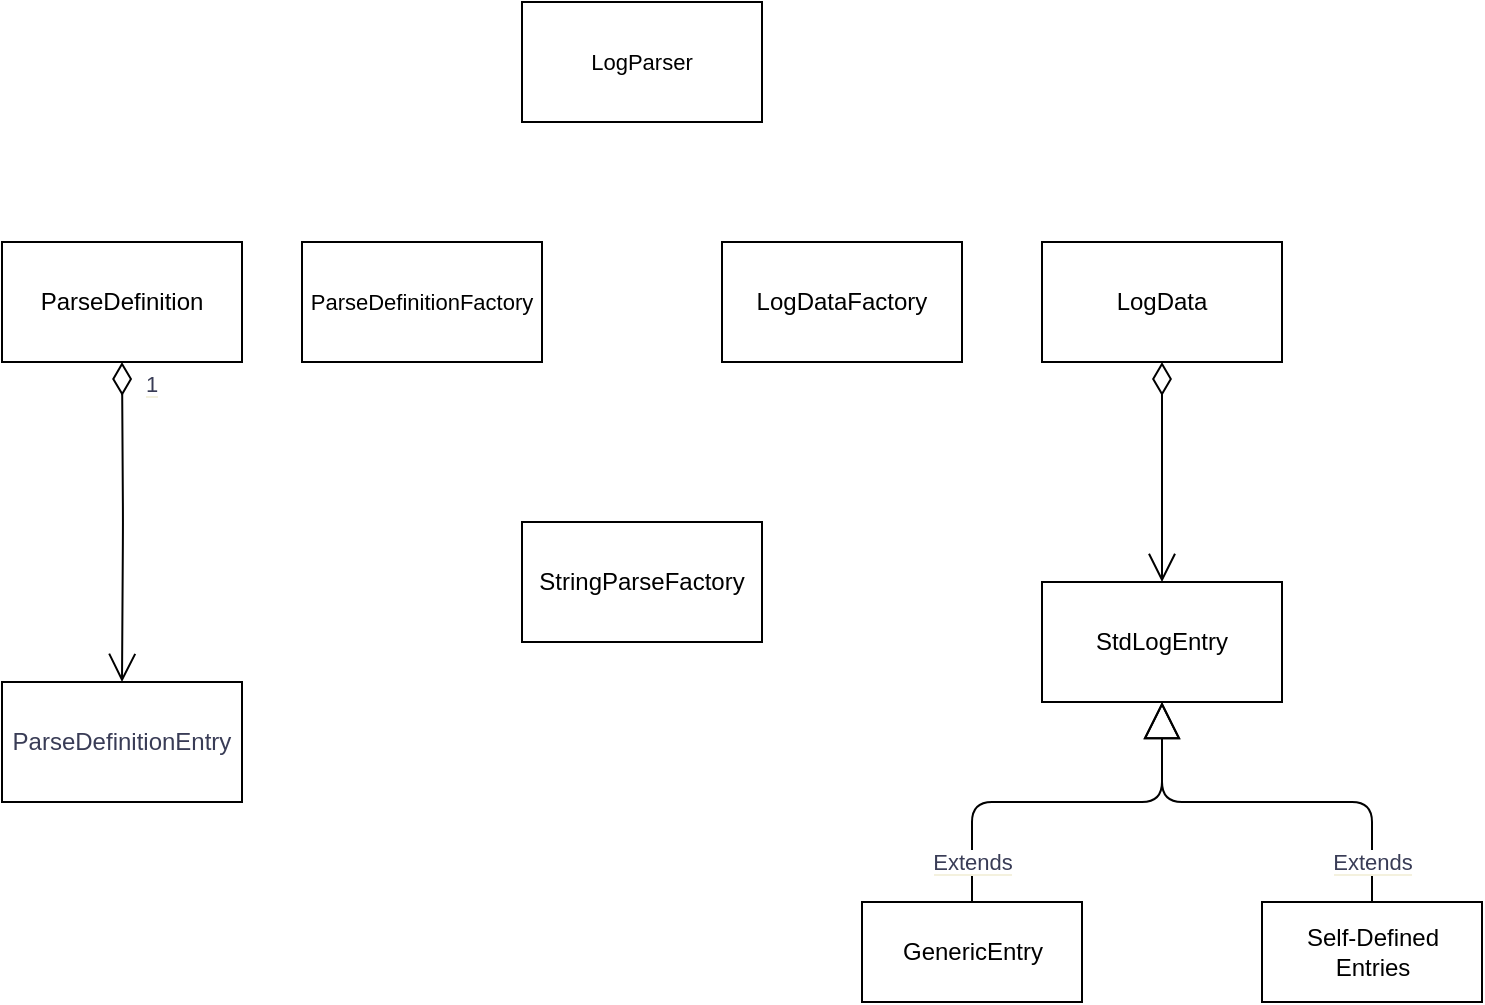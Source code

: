 <mxfile version="14.5.1" type="device" pages="2"><diagram id="GF7U1PxuMcIbTAeL1bwN" name="Classes"><mxGraphModel dx="1106" dy="822" grid="1" gridSize="10" guides="1" tooltips="1" connect="1" arrows="1" fold="1" page="1" pageScale="1" pageWidth="850" pageHeight="1100" background="#FFFFFF" math="0" shadow="0"><root><mxCell id="0"/><mxCell id="1" parent="0"/><mxCell id="3esVAuNI5rKfL7CeLyRI-1" value="ParseDefinition" style="rounded=0;whiteSpace=wrap;html=1;" parent="1" vertex="1"><mxGeometry x="70" y="190" width="120" height="60" as="geometry"/></mxCell><mxCell id="3esVAuNI5rKfL7CeLyRI-4" value="ParseDefinitionEntry" style="rounded=0;whiteSpace=wrap;html=1;fontColor=#393C56;fillColor=#FFFFFF;" parent="1" vertex="1"><mxGeometry x="70" y="410" width="120" height="60" as="geometry"/></mxCell><mxCell id="3esVAuNI5rKfL7CeLyRI-5" value="1" style="endArrow=open;html=1;endSize=12;startArrow=diamondThin;startSize=14;startFill=0;edgeStyle=orthogonalEdgeStyle;align=left;verticalAlign=bottom;exitX=0.5;exitY=1;exitDx=0;exitDy=0;labelBackgroundColor=#F4F1DE;fontColor=#393C56;" parent="1" source="3esVAuNI5rKfL7CeLyRI-9" target="3esVAuNI5rKfL7CeLyRI-10" edge="1"><mxGeometry x="-1" y="3" relative="1" as="geometry"><mxPoint x="560" y="530" as="sourcePoint"/><mxPoint x="720" y="530" as="targetPoint"/></mxGeometry></mxCell><mxCell id="3esVAuNI5rKfL7CeLyRI-7" value="&lt;span style=&quot;background-color: rgb(255 , 255 , 255)&quot;&gt;1&lt;/span&gt;" style="endArrow=open;html=1;endSize=12;startArrow=diamondThin;startSize=14;startFill=0;edgeStyle=orthogonalEdgeStyle;align=left;verticalAlign=bottom;entryX=0.5;entryY=0;entryDx=0;entryDy=0;labelBackgroundColor=#F4F1DE;fontColor=#393C56;" parent="1" target="3esVAuNI5rKfL7CeLyRI-4" edge="1"><mxGeometry x="-0.75" y="10" relative="1" as="geometry"><mxPoint x="130" y="250" as="sourcePoint"/><mxPoint x="290" y="250" as="targetPoint"/><mxPoint as="offset"/></mxGeometry></mxCell><mxCell id="3esVAuNI5rKfL7CeLyRI-8" value="StringParseFactory" style="rounded=0;whiteSpace=wrap;html=1;" parent="1" vertex="1"><mxGeometry x="330" y="330" width="120" height="60" as="geometry"/></mxCell><mxCell id="3esVAuNI5rKfL7CeLyRI-9" value="LogData" style="rounded=0;whiteSpace=wrap;html=1;" parent="1" vertex="1"><mxGeometry x="590" y="190" width="120" height="60" as="geometry"/></mxCell><mxCell id="3esVAuNI5rKfL7CeLyRI-10" value="StdLogEntry" style="rounded=0;whiteSpace=wrap;html=1;" parent="1" vertex="1"><mxGeometry x="590" y="360" width="120" height="60" as="geometry"/></mxCell><mxCell id="3esVAuNI5rKfL7CeLyRI-11" value="&lt;span style=&quot;background-color: rgb(255 , 255 , 255)&quot;&gt;Extends&lt;/span&gt;" style="endArrow=block;endSize=16;endFill=0;html=1;entryX=0.5;entryY=1;entryDx=0;entryDy=0;exitX=0.5;exitY=0;exitDx=0;exitDy=0;edgeStyle=orthogonalEdgeStyle;labelBackgroundColor=#F4F1DE;fontColor=#393C56;" parent="1" source="3esVAuNI5rKfL7CeLyRI-13" target="3esVAuNI5rKfL7CeLyRI-10" edge="1"><mxGeometry x="-0.805" width="160" relative="1" as="geometry"><mxPoint x="580" y="530" as="sourcePoint"/><mxPoint x="720" y="530" as="targetPoint"/><mxPoint as="offset"/></mxGeometry></mxCell><mxCell id="3esVAuNI5rKfL7CeLyRI-12" value="GenericEntry" style="html=1;" parent="1" vertex="1"><mxGeometry x="500" y="520" width="110" height="50" as="geometry"/></mxCell><mxCell id="3esVAuNI5rKfL7CeLyRI-13" value="Self-Defined &lt;br&gt;Entries" style="html=1;" parent="1" vertex="1"><mxGeometry x="700" y="520" width="110" height="50" as="geometry"/></mxCell><mxCell id="3esVAuNI5rKfL7CeLyRI-16" value="&lt;span style=&quot;background-color: rgb(255 , 255 , 255)&quot;&gt;Extends&lt;/span&gt;" style="endArrow=block;endSize=16;endFill=0;html=1;exitX=0.5;exitY=0;exitDx=0;exitDy=0;edgeStyle=orthogonalEdgeStyle;labelBackgroundColor=#F4F1DE;fontColor=#393C56;" parent="1" source="3esVAuNI5rKfL7CeLyRI-12" edge="1"><mxGeometry x="-0.795" width="160" relative="1" as="geometry"><mxPoint x="765" y="530" as="sourcePoint"/><mxPoint x="650" y="420" as="targetPoint"/><Array as="points"><mxPoint x="555" y="470"/><mxPoint x="650" y="470"/></Array><mxPoint as="offset"/></mxGeometry></mxCell><mxCell id="TdK94imFUNZyAdLY62Pe-1" value="LogDataFactory" style="rounded=0;whiteSpace=wrap;html=1;" vertex="1" parent="1"><mxGeometry x="430" y="190" width="120" height="60" as="geometry"/></mxCell><mxCell id="zzXbPnh0_n_hrCKqK9TP-1" value="ParseDefinitionFactory" style="rounded=0;whiteSpace=wrap;html=1;labelBackgroundColor=#FFFFFF;strokeColor=#000000;fillColor=#FFFFFF;fontSize=11;align=center;" vertex="1" parent="1"><mxGeometry x="220" y="190" width="120" height="60" as="geometry"/></mxCell><mxCell id="zzXbPnh0_n_hrCKqK9TP-2" value="LogParser" style="rounded=0;whiteSpace=wrap;html=1;labelBackgroundColor=#FFFFFF;strokeColor=#000000;fillColor=#FFFFFF;fontSize=11;align=center;" vertex="1" parent="1"><mxGeometry x="330" y="70" width="120" height="60" as="geometry"/></mxCell></root></mxGraphModel></diagram><diagram id="LirX-YWR1LI0kx1sx8zC" name="Processes"><mxGraphModel dx="1106" dy="822" grid="1" gridSize="10" guides="1" tooltips="1" connect="1" arrows="1" fold="1" page="1" pageScale="1" pageWidth="827" pageHeight="1169" background="#FFFFFF" math="0" shadow="0"><root><mxCell id="dgaH53lybmkEFGB52cs7-0"/><mxCell id="dgaH53lybmkEFGB52cs7-1" parent="dgaH53lybmkEFGB52cs7-0"/><mxCell id="dgaH53lybmkEFGB52cs7-28" style="edgeStyle=orthogonalEdgeStyle;rounded=0;orthogonalLoop=1;jettySize=auto;html=1;exitX=1;exitY=0.5;exitDx=0;exitDy=0;entryX=0;entryY=0.25;entryDx=0;entryDy=0;labelBackgroundColor=#FFFFFF;fontColor=#393C56;" parent="dgaH53lybmkEFGB52cs7-1" source="dgaH53lybmkEFGB52cs7-22" target="dgaH53lybmkEFGB52cs7-27" edge="1"><mxGeometry relative="1" as="geometry"/></mxCell><mxCell id="FXQAlGXq-PYeFnHcnt1Y-21" value="export" style="edgeStyle=orthogonalEdgeStyle;rounded=0;orthogonalLoop=1;jettySize=auto;html=1;exitX=1;exitY=0.25;exitDx=0;exitDy=0;entryX=0.009;entryY=0.413;entryDx=0;entryDy=0;entryPerimeter=0;dashed=1;labelBackgroundColor=#FFFFFF;strokeColor=#000000;fontSize=11;" edge="1" parent="dgaH53lybmkEFGB52cs7-1" source="dgaH53lybmkEFGB52cs7-22" target="FXQAlGXq-PYeFnHcnt1Y-19"><mxGeometry relative="1" as="geometry"/></mxCell><mxCell id="dgaH53lybmkEFGB52cs7-22" value="Parse Definition" style="rounded=0;whiteSpace=wrap;html=1;shadow=1;labelBackgroundColor=#FFFFFF;" parent="dgaH53lybmkEFGB52cs7-1" vertex="1"><mxGeometry x="260" y="130" width="120" height="60" as="geometry"/></mxCell><mxCell id="dgaH53lybmkEFGB52cs7-45" style="edgeStyle=orthogonalEdgeStyle;rounded=0;orthogonalLoop=1;jettySize=auto;html=1;exitX=1;exitY=0.5;exitDx=0;exitDy=0;entryX=0;entryY=0.5;entryDx=0;entryDy=0;fontColor=#393C56;labelBackgroundColor=#FFFFFF;" parent="dgaH53lybmkEFGB52cs7-1" source="dgaH53lybmkEFGB52cs7-27" target="dgaH53lybmkEFGB52cs7-42" edge="1"><mxGeometry relative="1" as="geometry"/></mxCell><mxCell id="dgaH53lybmkEFGB52cs7-27" value="LogDataFactory" style="rounded=0;whiteSpace=wrap;html=1;shadow=1;labelBackgroundColor=#FFFFFF;" parent="dgaH53lybmkEFGB52cs7-1" vertex="1"><mxGeometry x="440" y="227" width="120" height="60" as="geometry"/></mxCell><mxCell id="dgaH53lybmkEFGB52cs7-35" value="Group By &lt;br&gt;Definition Entry" style="edgeStyle=orthogonalEdgeStyle;rounded=0;orthogonalLoop=1;jettySize=auto;html=1;exitX=1;exitY=0.5;exitDx=0;exitDy=0;entryX=0;entryY=0.5;entryDx=0;entryDy=0;entryPerimeter=0;fontColor=#393C56;labelBackgroundColor=#FFFFFF;" parent="dgaH53lybmkEFGB52cs7-1" source="dgaH53lybmkEFGB52cs7-42" target="dgaH53lybmkEFGB52cs7-34" edge="1"><mxGeometry relative="1" as="geometry"><mxPoint x="700" y="260" as="sourcePoint"/></mxGeometry></mxCell><mxCell id="dgaH53lybmkEFGB52cs7-32" style="edgeStyle=orthogonalEdgeStyle;rounded=0;orthogonalLoop=1;jettySize=auto;html=1;exitX=0.5;exitY=1;exitDx=0;exitDy=0;labelBackgroundColor=#FFFFFF;fontColor=#393C56;" parent="dgaH53lybmkEFGB52cs7-1" edge="1"><mxGeometry relative="1" as="geometry"><mxPoint x="680" y="292" as="sourcePoint"/><mxPoint x="680" y="292" as="targetPoint"/></mxGeometry></mxCell><mxCell id="dgaH53lybmkEFGB52cs7-34" value="Group By" style="strokeWidth=2;html=1;shape=mxgraph.flowchart.terminator;whiteSpace=wrap;shadow=1;labelBackgroundColor=#FFFFFF;" parent="dgaH53lybmkEFGB52cs7-1" vertex="1"><mxGeometry x="850" y="110" width="100" height="60" as="geometry"/></mxCell><mxCell id="FXQAlGXq-PYeFnHcnt1Y-17" value="&lt;font style=&quot;font-size: 11px&quot;&gt;Filter By &lt;br&gt;Definition Entry&lt;/font&gt;" style="edgeStyle=orthogonalEdgeStyle;rounded=0;orthogonalLoop=1;jettySize=auto;html=1;exitX=1;exitY=0.5;exitDx=0;exitDy=0;entryX=0;entryY=0.5;entryDx=0;entryDy=0;entryPerimeter=0;labelBackgroundColor=#FFFFFF;strokeColor=#000000;fontSize=12;" edge="1" parent="dgaH53lybmkEFGB52cs7-1" source="dgaH53lybmkEFGB52cs7-42" target="FXQAlGXq-PYeFnHcnt1Y-16"><mxGeometry relative="1" as="geometry"/></mxCell><mxCell id="dgaH53lybmkEFGB52cs7-42" value="LogData" style="rounded=0;whiteSpace=wrap;html=1;shadow=1;labelBackgroundColor=#FFFFFF;" parent="dgaH53lybmkEFGB52cs7-1" vertex="1"><mxGeometry x="600" y="227" width="120" height="60" as="geometry"/></mxCell><mxCell id="dgaH53lybmkEFGB52cs7-44" style="edgeStyle=orthogonalEdgeStyle;rounded=0;orthogonalLoop=1;jettySize=auto;html=1;entryX=0;entryY=0.75;entryDx=0;entryDy=0;fontColor=#393C56;labelBackgroundColor=#FFFFFF;exitX=1;exitY=0.382;exitDx=0;exitDy=0;exitPerimeter=0;" parent="dgaH53lybmkEFGB52cs7-1" source="FXQAlGXq-PYeFnHcnt1Y-4" target="dgaH53lybmkEFGB52cs7-27" edge="1"><mxGeometry relative="1" as="geometry"><mxPoint x="360" y="365" as="sourcePoint"/></mxGeometry></mxCell><mxCell id="ZcS6aGmG_2TChDtmGan3-1" style="edgeStyle=orthogonalEdgeStyle;rounded=0;orthogonalLoop=1;jettySize=auto;html=1;exitX=1;exitY=0.5;exitDx=0;exitDy=0;entryX=0;entryY=0.25;entryDx=0;entryDy=0;labelBackgroundColor=#FFFFFF;fontColor=#393C56;" edge="1" parent="dgaH53lybmkEFGB52cs7-1" source="ZcS6aGmG_2TChDtmGan3-2" target="ZcS6aGmG_2TChDtmGan3-8"><mxGeometry relative="1" as="geometry"/></mxCell><mxCell id="FXQAlGXq-PYeFnHcnt1Y-20" value="export" style="edgeStyle=orthogonalEdgeStyle;rounded=0;orthogonalLoop=1;jettySize=auto;html=1;exitX=1;exitY=0.25;exitDx=0;exitDy=0;entryX=0;entryY=0.5;entryDx=0;entryDy=0;dashed=1;labelBackgroundColor=#FFFFFF;strokeColor=#000000;fontSize=11;" edge="1" parent="dgaH53lybmkEFGB52cs7-1" source="ZcS6aGmG_2TChDtmGan3-2" target="FXQAlGXq-PYeFnHcnt1Y-18"><mxGeometry relative="1" as="geometry"/></mxCell><mxCell id="ZcS6aGmG_2TChDtmGan3-2" value="Parse Definition" style="rounded=0;whiteSpace=wrap;html=1;shadow=1;labelBackgroundColor=#FFFFFF;" vertex="1" parent="dgaH53lybmkEFGB52cs7-1"><mxGeometry x="250" y="610" width="120" height="60" as="geometry"/></mxCell><mxCell id="ZcS6aGmG_2TChDtmGan3-7" style="edgeStyle=orthogonalEdgeStyle;rounded=0;orthogonalLoop=1;jettySize=auto;html=1;exitX=1;exitY=0.5;exitDx=0;exitDy=0;entryX=0;entryY=0.5;entryDx=0;entryDy=0;fontColor=#393C56;labelBackgroundColor=#FFFFFF;" edge="1" parent="dgaH53lybmkEFGB52cs7-1" source="ZcS6aGmG_2TChDtmGan3-8" target="ZcS6aGmG_2TChDtmGan3-18"><mxGeometry relative="1" as="geometry"/></mxCell><mxCell id="ZcS6aGmG_2TChDtmGan3-8" value="StringParseFactory" style="rounded=0;whiteSpace=wrap;html=1;shadow=1;labelBackgroundColor=#FFFFFF;" vertex="1" parent="dgaH53lybmkEFGB52cs7-1"><mxGeometry x="430" y="707" width="120" height="60" as="geometry"/></mxCell><mxCell id="ZcS6aGmG_2TChDtmGan3-11" style="edgeStyle=orthogonalEdgeStyle;rounded=0;orthogonalLoop=1;jettySize=auto;html=1;exitX=0.5;exitY=1;exitDx=0;exitDy=0;labelBackgroundColor=#FFFFFF;fontColor=#393C56;" edge="1" parent="dgaH53lybmkEFGB52cs7-1"><mxGeometry relative="1" as="geometry"><mxPoint x="565" y="752" as="sourcePoint"/><mxPoint x="565" y="752" as="targetPoint"/></mxGeometry></mxCell><mxCell id="ZcS6aGmG_2TChDtmGan3-18" value="Map&amp;lt;Key, StdLogData&amp;gt;" style="rounded=0;whiteSpace=wrap;html=1;shadow=1;labelBackgroundColor=#FFFFFF;" vertex="1" parent="dgaH53lybmkEFGB52cs7-1"><mxGeometry x="590" y="707" width="120" height="60" as="geometry"/></mxCell><mxCell id="ZcS6aGmG_2TChDtmGan3-19" style="edgeStyle=orthogonalEdgeStyle;rounded=0;orthogonalLoop=1;jettySize=auto;html=1;entryX=0;entryY=0.75;entryDx=0;entryDy=0;fontColor=#393C56;labelBackgroundColor=#FFFFFF;exitX=0.99;exitY=0.382;exitDx=0;exitDy=0;exitPerimeter=0;" edge="1" parent="dgaH53lybmkEFGB52cs7-1" source="FXQAlGXq-PYeFnHcnt1Y-8" target="ZcS6aGmG_2TChDtmGan3-8"><mxGeometry relative="1" as="geometry"><mxPoint x="240" y="830" as="sourcePoint"/></mxGeometry></mxCell><mxCell id="ZcS6aGmG_2TChDtmGan3-20" value="StringParseFactory" style="rounded=0;whiteSpace=wrap;html=1;shadow=1;labelBackgroundColor=#FFFFFF;" vertex="1" parent="dgaH53lybmkEFGB52cs7-1"><mxGeometry x="522" y="380" width="120" height="60" as="geometry"/></mxCell><mxCell id="_qDiZtJDH_eAJUZ3RI7b-0" style="edgeStyle=orthogonalEdgeStyle;rounded=0;orthogonalLoop=1;jettySize=auto;html=1;exitX=0.5;exitY=1;exitDx=0;exitDy=0;fontColor=#393C56;labelBackgroundColor=#FFFFFF;entryX=0.25;entryY=0;entryDx=0;entryDy=0;dashed=1;" edge="1" parent="dgaH53lybmkEFGB52cs7-1" source="dgaH53lybmkEFGB52cs7-27" target="ZcS6aGmG_2TChDtmGan3-20"><mxGeometry relative="1" as="geometry"><mxPoint x="410" y="440" as="sourcePoint"/><mxPoint x="570" y="370" as="targetPoint"/></mxGeometry></mxCell><mxCell id="_qDiZtJDH_eAJUZ3RI7b-1" style="edgeStyle=orthogonalEdgeStyle;rounded=0;orthogonalLoop=1;jettySize=auto;html=1;entryX=0.5;entryY=1;entryDx=0;entryDy=0;fontColor=#393C56;labelBackgroundColor=#FFFFFF;exitX=0.75;exitY=0;exitDx=0;exitDy=0;dashed=1;" edge="1" parent="dgaH53lybmkEFGB52cs7-1" source="ZcS6aGmG_2TChDtmGan3-20" target="dgaH53lybmkEFGB52cs7-42"><mxGeometry relative="1" as="geometry"><mxPoint x="600" y="370" as="sourcePoint"/><mxPoint x="460" y="292" as="targetPoint"/></mxGeometry></mxCell><mxCell id="1agXI5S5L0JTu-YKie4S-0" value="Simple Process" style="text;html=1;align=left;verticalAlign=middle;whiteSpace=wrap;rounded=0;fontSize=18;fontStyle=1;labelBackgroundColor=#FFFFFF;" vertex="1" parent="dgaH53lybmkEFGB52cs7-1"><mxGeometry x="40" y="540" width="220" height="20" as="geometry"/></mxCell><mxCell id="1agXI5S5L0JTu-YKie4S-1" value="Standard Process" style="text;html=1;align=left;verticalAlign=middle;whiteSpace=wrap;rounded=0;fontSize=18;fontStyle=1;labelBackgroundColor=#FFFFFF;" vertex="1" parent="dgaH53lybmkEFGB52cs7-1"><mxGeometry x="40" y="60" width="220" height="20" as="geometry"/></mxCell><mxCell id="FXQAlGXq-PYeFnHcnt1Y-6" value="" style="group" vertex="1" connectable="0" parent="dgaH53lybmkEFGB52cs7-1"><mxGeometry x="260" y="300" width="114" height="66" as="geometry"/></mxCell><mxCell id="FXQAlGXq-PYeFnHcnt1Y-4" value="" style="shape=document;whiteSpace=wrap;html=1;boundedLbl=1;labelBackgroundColor=#FFFFFF;strokeColor=#000000;fillColor=#FFFFFF;fontSize=18;align=left;" vertex="1" parent="FXQAlGXq-PYeFnHcnt1Y-6"><mxGeometry x="14" y="11" width="100" height="55" as="geometry"/></mxCell><mxCell id="FXQAlGXq-PYeFnHcnt1Y-3" value="" style="shape=document;whiteSpace=wrap;html=1;boundedLbl=1;labelBackgroundColor=#FFFFFF;strokeColor=#000000;fillColor=#FFFFFF;fontSize=18;align=left;" vertex="1" parent="FXQAlGXq-PYeFnHcnt1Y-6"><mxGeometry x="7" y="5" width="100" height="55" as="geometry"/></mxCell><mxCell id="FXQAlGXq-PYeFnHcnt1Y-2" value="Log Files" style="shape=document;whiteSpace=wrap;html=1;boundedLbl=1;labelBackgroundColor=#FFFFFF;strokeColor=#000000;fillColor=#FFFFFF;fontSize=12;align=center;" vertex="1" parent="FXQAlGXq-PYeFnHcnt1Y-6"><mxGeometry width="100" height="55" as="geometry"/></mxCell><mxCell id="FXQAlGXq-PYeFnHcnt1Y-7" value="" style="group" vertex="1" connectable="0" parent="dgaH53lybmkEFGB52cs7-1"><mxGeometry x="253" y="790" width="114" height="66" as="geometry"/></mxCell><mxCell id="FXQAlGXq-PYeFnHcnt1Y-8" value="" style="shape=document;whiteSpace=wrap;html=1;boundedLbl=1;labelBackgroundColor=#FFFFFF;strokeColor=#000000;fillColor=#FFFFFF;fontSize=18;align=left;" vertex="1" parent="FXQAlGXq-PYeFnHcnt1Y-7"><mxGeometry x="14" y="11" width="100" height="55" as="geometry"/></mxCell><mxCell id="FXQAlGXq-PYeFnHcnt1Y-9" value="" style="shape=document;whiteSpace=wrap;html=1;boundedLbl=1;labelBackgroundColor=#FFFFFF;strokeColor=#000000;fillColor=#FFFFFF;fontSize=18;align=left;" vertex="1" parent="FXQAlGXq-PYeFnHcnt1Y-7"><mxGeometry x="7" y="5" width="100" height="55" as="geometry"/></mxCell><mxCell id="FXQAlGXq-PYeFnHcnt1Y-10" value="Log Files" style="shape=document;whiteSpace=wrap;html=1;boundedLbl=1;labelBackgroundColor=#FFFFFF;strokeColor=#000000;fillColor=#FFFFFF;fontSize=12;align=center;" vertex="1" parent="FXQAlGXq-PYeFnHcnt1Y-7"><mxGeometry width="100" height="55" as="geometry"/></mxCell><mxCell id="FXQAlGXq-PYeFnHcnt1Y-12" value="Import" style="edgeStyle=orthogonalEdgeStyle;rounded=0;orthogonalLoop=1;jettySize=auto;html=1;exitX=1;exitY=0.5;exitDx=0;exitDy=0;entryX=0;entryY=0.5;entryDx=0;entryDy=0;labelBackgroundColor=#FFFFFF;strokeColor=#000000;fontSize=12;dashed=1;" edge="1" parent="dgaH53lybmkEFGB52cs7-1" source="FXQAlGXq-PYeFnHcnt1Y-11" target="dgaH53lybmkEFGB52cs7-22"><mxGeometry relative="1" as="geometry"/></mxCell><mxCell id="FXQAlGXq-PYeFnHcnt1Y-11" value="JSON" style="shape=document;whiteSpace=wrap;html=1;boundedLbl=1;labelBackgroundColor=#FFFFFF;strokeColor=#000000;fillColor=#FFFFFF;fontSize=12;align=center;" vertex="1" parent="dgaH53lybmkEFGB52cs7-1"><mxGeometry x="70" y="128.5" width="110" height="63" as="geometry"/></mxCell><mxCell id="FXQAlGXq-PYeFnHcnt1Y-14" value="Import" style="edgeStyle=orthogonalEdgeStyle;rounded=0;orthogonalLoop=1;jettySize=auto;html=1;exitX=1;exitY=0.5;exitDx=0;exitDy=0;entryX=0;entryY=0.5;entryDx=0;entryDy=0;labelBackgroundColor=#FFFFFF;strokeColor=#000000;fontSize=11;dashed=1;" edge="1" parent="dgaH53lybmkEFGB52cs7-1" source="FXQAlGXq-PYeFnHcnt1Y-13" target="ZcS6aGmG_2TChDtmGan3-2"><mxGeometry relative="1" as="geometry"/></mxCell><mxCell id="FXQAlGXq-PYeFnHcnt1Y-13" value="JSON" style="shape=document;whiteSpace=wrap;html=1;boundedLbl=1;labelBackgroundColor=#FFFFFF;strokeColor=#000000;fillColor=#FFFFFF;fontSize=12;align=center;" vertex="1" parent="dgaH53lybmkEFGB52cs7-1"><mxGeometry x="70" y="608.5" width="110" height="63" as="geometry"/></mxCell><mxCell id="FXQAlGXq-PYeFnHcnt1Y-16" value="Filter By" style="strokeWidth=2;html=1;shape=mxgraph.flowchart.terminator;whiteSpace=wrap;shadow=1;labelBackgroundColor=#FFFFFF;" vertex="1" parent="dgaH53lybmkEFGB52cs7-1"><mxGeometry x="850" y="360" width="100" height="60" as="geometry"/></mxCell><mxCell id="FXQAlGXq-PYeFnHcnt1Y-18" value="JSON" style="shape=document;whiteSpace=wrap;html=1;boundedLbl=1;labelBackgroundColor=#FFFFFF;strokeColor=#000000;fillColor=#FFFFFF;fontSize=12;align=center;" vertex="1" parent="dgaH53lybmkEFGB52cs7-1"><mxGeometry x="527" y="560" width="110" height="63" as="geometry"/></mxCell><mxCell id="FXQAlGXq-PYeFnHcnt1Y-19" value="JSON" style="shape=document;whiteSpace=wrap;html=1;boundedLbl=1;labelBackgroundColor=#FFFFFF;strokeColor=#000000;fillColor=#FFFFFF;fontSize=12;align=center;" vertex="1" parent="dgaH53lybmkEFGB52cs7-1"><mxGeometry x="532" y="80" width="110" height="63" as="geometry"/></mxCell></root></mxGraphModel></diagram></mxfile>